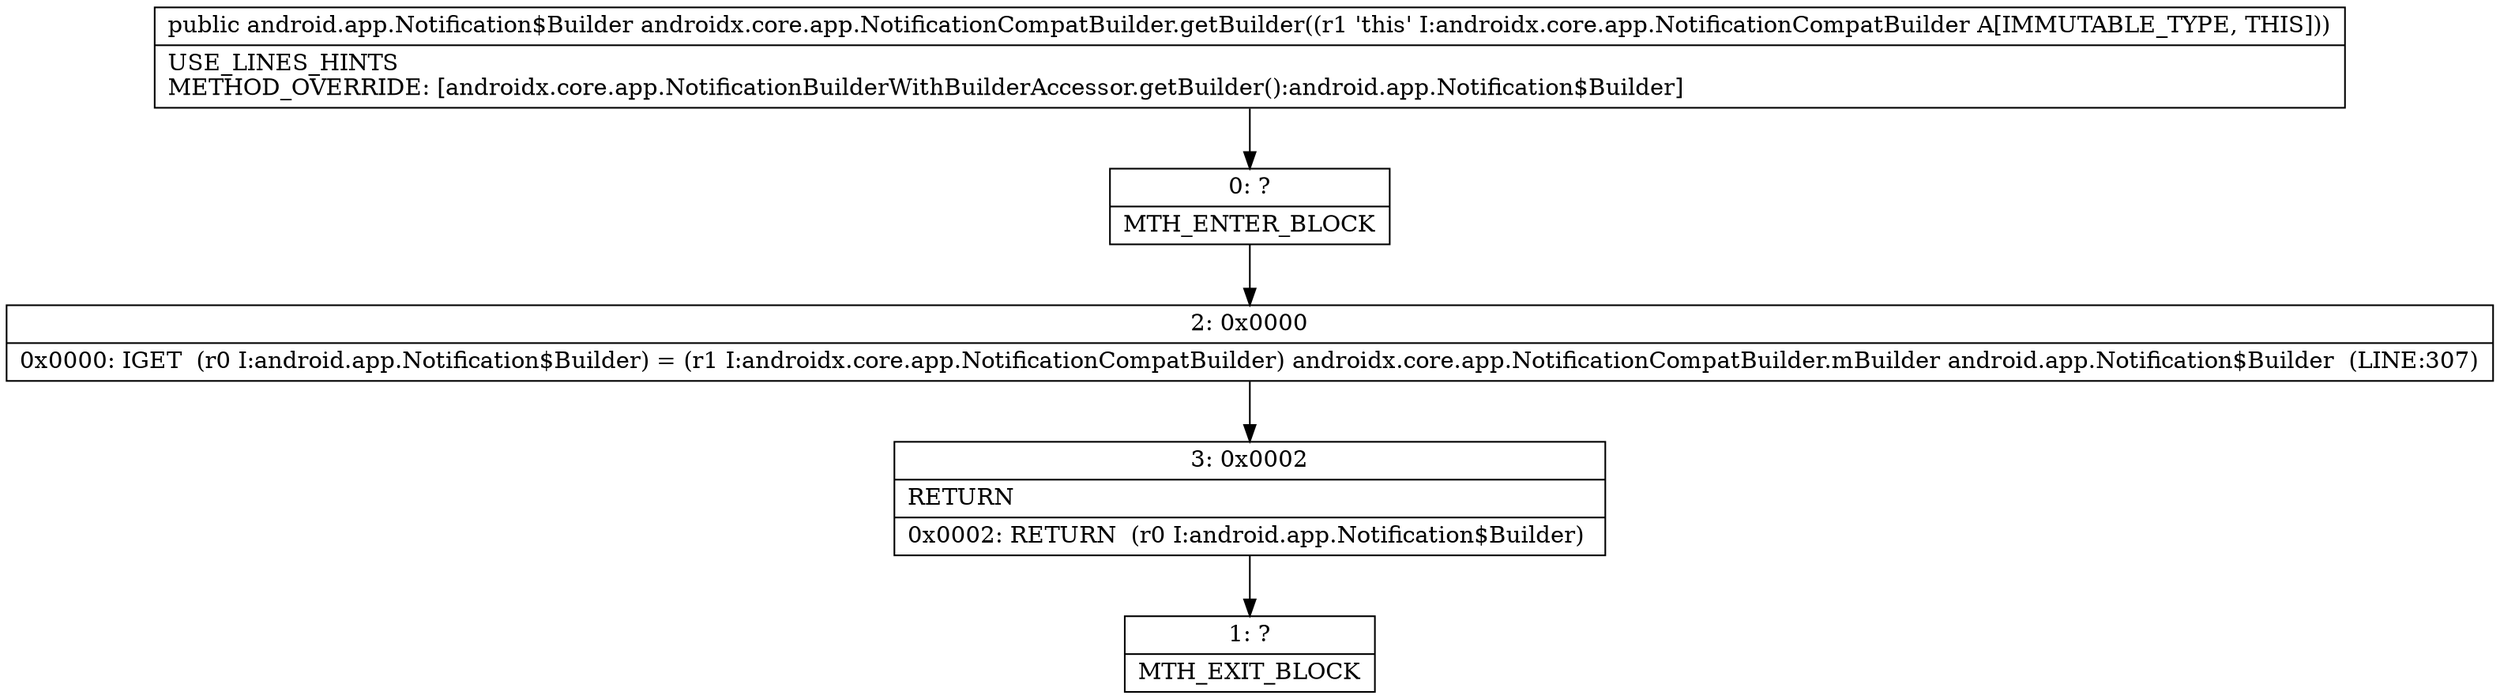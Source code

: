 digraph "CFG forandroidx.core.app.NotificationCompatBuilder.getBuilder()Landroid\/app\/Notification$Builder;" {
Node_0 [shape=record,label="{0\:\ ?|MTH_ENTER_BLOCK\l}"];
Node_2 [shape=record,label="{2\:\ 0x0000|0x0000: IGET  (r0 I:android.app.Notification$Builder) = (r1 I:androidx.core.app.NotificationCompatBuilder) androidx.core.app.NotificationCompatBuilder.mBuilder android.app.Notification$Builder  (LINE:307)\l}"];
Node_3 [shape=record,label="{3\:\ 0x0002|RETURN\l|0x0002: RETURN  (r0 I:android.app.Notification$Builder) \l}"];
Node_1 [shape=record,label="{1\:\ ?|MTH_EXIT_BLOCK\l}"];
MethodNode[shape=record,label="{public android.app.Notification$Builder androidx.core.app.NotificationCompatBuilder.getBuilder((r1 'this' I:androidx.core.app.NotificationCompatBuilder A[IMMUTABLE_TYPE, THIS]))  | USE_LINES_HINTS\lMETHOD_OVERRIDE: [androidx.core.app.NotificationBuilderWithBuilderAccessor.getBuilder():android.app.Notification$Builder]\l}"];
MethodNode -> Node_0;Node_0 -> Node_2;
Node_2 -> Node_3;
Node_3 -> Node_1;
}

